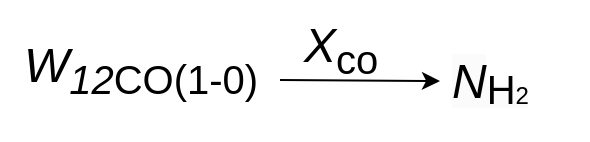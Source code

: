 <mxfile version="21.1.5" type="github">
  <diagram name="第 1 页" id="EqaQsxmvzVwHcx-5OuF2">
    <mxGraphModel dx="1050" dy="541" grid="1" gridSize="10" guides="1" tooltips="1" connect="1" arrows="1" fold="1" page="1" pageScale="1" pageWidth="827" pageHeight="1169" math="0" shadow="0">
      <root>
        <mxCell id="0" />
        <mxCell id="1" parent="0" />
        <mxCell id="568vHlzrixLBDF0fFPd8-1" value="&lt;span style=&quot;border-color: var(--border-color); color: rgb(0, 0, 0); font-family: Helvetica; font-style: normal; font-variant-ligatures: normal; font-variant-caps: normal; font-weight: 400; letter-spacing: normal; orphans: 2; text-align: center; text-indent: 0px; text-transform: none; widows: 2; word-spacing: 0px; -webkit-text-stroke-width: 0px; background-color: rgb(251, 251, 251); text-decoration-thickness: initial; text-decoration-style: initial; text-decoration-color: initial; font-size: 24px;&quot;&gt;&lt;i style=&quot;border-color: var(--border-color);&quot;&gt;N&lt;/i&gt;&lt;/span&gt;&lt;sub style=&quot;border-color: var(--border-color); color: rgb(0, 0, 0); font-family: Helvetica; font-style: normal; font-variant-ligatures: normal; font-variant-caps: normal; font-weight: 400; letter-spacing: normal; orphans: 2; text-align: center; text-indent: 0px; text-transform: none; widows: 2; word-spacing: 0px; -webkit-text-stroke-width: 0px; background-color: rgb(251, 251, 251); text-decoration-thickness: initial; text-decoration-style: initial; text-decoration-color: initial;&quot;&gt;&lt;span style=&quot;border-color: var(--border-color); font-size: 20px;&quot;&gt;H&lt;/span&gt;&lt;font style=&quot;border-color: var(--border-color); font-size: 12px;&quot;&gt;2&lt;/font&gt;&lt;/sub&gt;" style="text;whiteSpace=wrap;html=1;" vertex="1" parent="1">
          <mxGeometry x="414" y="160" width="70" height="50" as="geometry" />
        </mxCell>
        <mxCell id="568vHlzrixLBDF0fFPd8-2" value="&lt;font style=&quot;font-size: 24px;&quot;&gt;&lt;i&gt;X&lt;/i&gt;&lt;sub&gt;co&lt;/sub&gt;&lt;/font&gt;" style="text;html=1;align=center;verticalAlign=middle;resizable=0;points=[];autosize=1;strokeColor=none;fillColor=none;" vertex="1" parent="1">
          <mxGeometry x="330" y="140" width="60" height="50" as="geometry" />
        </mxCell>
        <mxCell id="568vHlzrixLBDF0fFPd8-3" value="" style="endArrow=classic;html=1;rounded=0;" edge="1" parent="1">
          <mxGeometry width="50" height="50" relative="1" as="geometry">
            <mxPoint x="330" y="180" as="sourcePoint" />
            <mxPoint x="410" y="180.5" as="targetPoint" />
          </mxGeometry>
        </mxCell>
        <mxCell id="568vHlzrixLBDF0fFPd8-4" value="&lt;font style=&quot;font-size: 24px;&quot;&gt;&lt;i&gt;W&lt;sub&gt;12&lt;/sub&gt;&lt;/i&gt;&lt;sub&gt;CO(1-0)&lt;/sub&gt;&lt;/font&gt;" style="text;html=1;align=center;verticalAlign=middle;resizable=0;points=[];autosize=1;strokeColor=none;fillColor=none;" vertex="1" parent="1">
          <mxGeometry x="190" y="150" width="140" height="50" as="geometry" />
        </mxCell>
      </root>
    </mxGraphModel>
  </diagram>
</mxfile>
